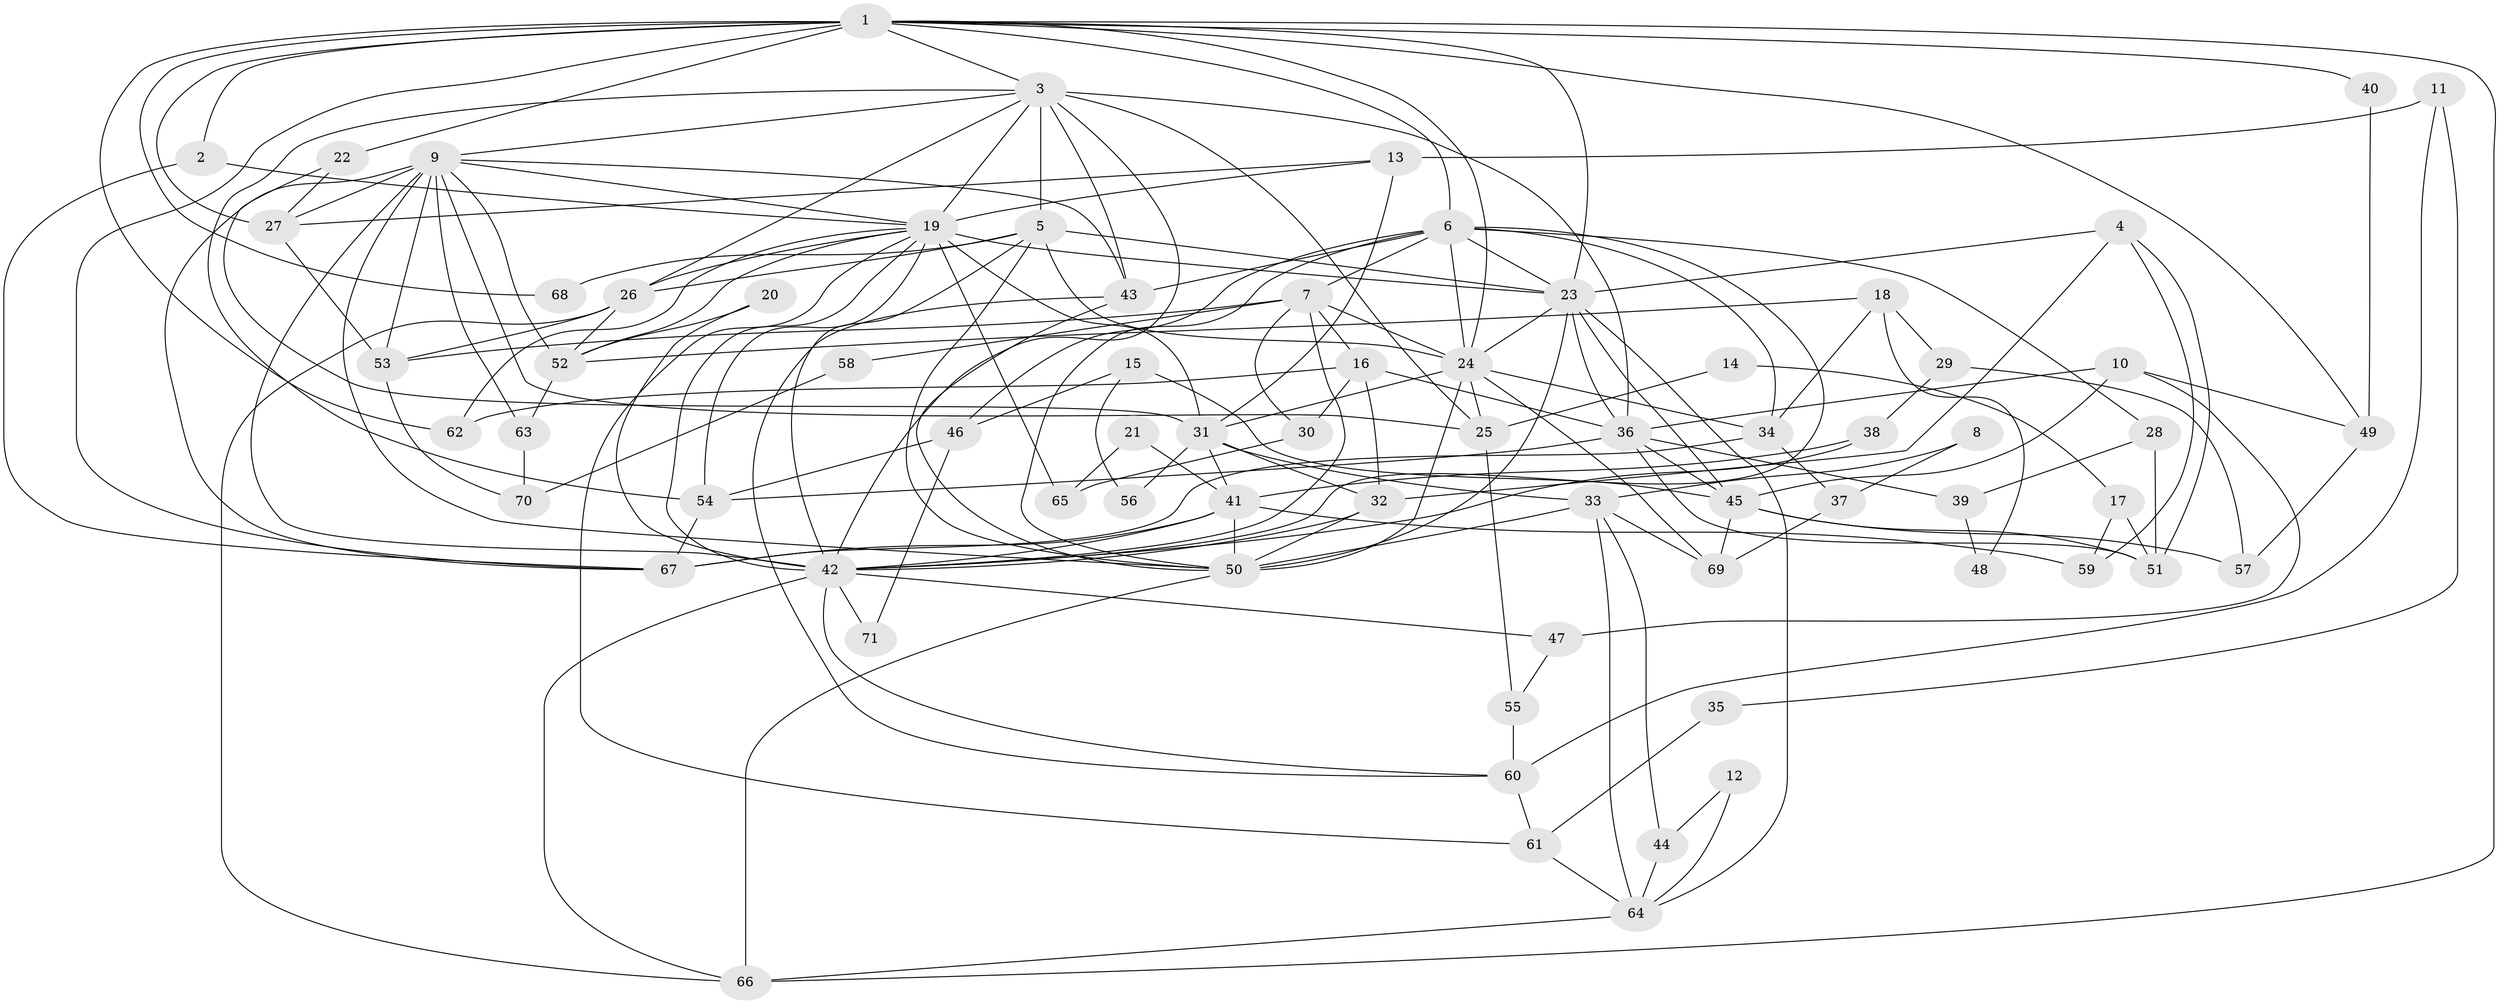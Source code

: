 // original degree distribution, {6: 0.1111111111111111, 3: 0.28205128205128205, 4: 0.19658119658119658, 5: 0.20512820512820512, 2: 0.15384615384615385, 7: 0.042735042735042736, 8: 0.008547008547008548}
// Generated by graph-tools (version 1.1) at 2025/50/03/04/25 22:50:53]
// undirected, 71 vertices, 173 edges
graph export_dot {
  node [color=gray90,style=filled];
  1;
  2;
  3;
  4;
  5;
  6;
  7;
  8;
  9;
  10;
  11;
  12;
  13;
  14;
  15;
  16;
  17;
  18;
  19;
  20;
  21;
  22;
  23;
  24;
  25;
  26;
  27;
  28;
  29;
  30;
  31;
  32;
  33;
  34;
  35;
  36;
  37;
  38;
  39;
  40;
  41;
  42;
  43;
  44;
  45;
  46;
  47;
  48;
  49;
  50;
  51;
  52;
  53;
  54;
  55;
  56;
  57;
  58;
  59;
  60;
  61;
  62;
  63;
  64;
  65;
  66;
  67;
  68;
  69;
  70;
  71;
  1 -- 2 [weight=1.0];
  1 -- 3 [weight=1.0];
  1 -- 6 [weight=1.0];
  1 -- 22 [weight=1.0];
  1 -- 23 [weight=1.0];
  1 -- 24 [weight=1.0];
  1 -- 27 [weight=2.0];
  1 -- 40 [weight=1.0];
  1 -- 49 [weight=1.0];
  1 -- 62 [weight=1.0];
  1 -- 66 [weight=1.0];
  1 -- 67 [weight=1.0];
  1 -- 68 [weight=1.0];
  2 -- 19 [weight=1.0];
  2 -- 67 [weight=1.0];
  3 -- 5 [weight=2.0];
  3 -- 9 [weight=1.0];
  3 -- 19 [weight=1.0];
  3 -- 25 [weight=1.0];
  3 -- 26 [weight=1.0];
  3 -- 36 [weight=2.0];
  3 -- 42 [weight=1.0];
  3 -- 43 [weight=1.0];
  3 -- 54 [weight=1.0];
  4 -- 23 [weight=1.0];
  4 -- 32 [weight=1.0];
  4 -- 51 [weight=1.0];
  4 -- 59 [weight=1.0];
  5 -- 23 [weight=2.0];
  5 -- 24 [weight=2.0];
  5 -- 26 [weight=1.0];
  5 -- 42 [weight=2.0];
  5 -- 50 [weight=1.0];
  5 -- 68 [weight=1.0];
  6 -- 7 [weight=1.0];
  6 -- 23 [weight=1.0];
  6 -- 24 [weight=1.0];
  6 -- 28 [weight=1.0];
  6 -- 34 [weight=1.0];
  6 -- 42 [weight=1.0];
  6 -- 43 [weight=1.0];
  6 -- 46 [weight=1.0];
  6 -- 50 [weight=2.0];
  7 -- 16 [weight=2.0];
  7 -- 24 [weight=1.0];
  7 -- 30 [weight=1.0];
  7 -- 42 [weight=1.0];
  7 -- 53 [weight=1.0];
  7 -- 58 [weight=1.0];
  8 -- 33 [weight=1.0];
  8 -- 37 [weight=1.0];
  9 -- 19 [weight=1.0];
  9 -- 25 [weight=1.0];
  9 -- 27 [weight=1.0];
  9 -- 42 [weight=1.0];
  9 -- 43 [weight=1.0];
  9 -- 50 [weight=1.0];
  9 -- 52 [weight=1.0];
  9 -- 53 [weight=1.0];
  9 -- 63 [weight=1.0];
  9 -- 67 [weight=1.0];
  10 -- 36 [weight=1.0];
  10 -- 45 [weight=1.0];
  10 -- 47 [weight=1.0];
  10 -- 49 [weight=1.0];
  11 -- 13 [weight=1.0];
  11 -- 35 [weight=1.0];
  11 -- 60 [weight=1.0];
  12 -- 44 [weight=1.0];
  12 -- 64 [weight=1.0];
  13 -- 19 [weight=1.0];
  13 -- 27 [weight=1.0];
  13 -- 31 [weight=1.0];
  14 -- 17 [weight=1.0];
  14 -- 25 [weight=1.0];
  15 -- 45 [weight=1.0];
  15 -- 46 [weight=1.0];
  15 -- 56 [weight=1.0];
  16 -- 30 [weight=2.0];
  16 -- 32 [weight=1.0];
  16 -- 36 [weight=1.0];
  16 -- 62 [weight=1.0];
  17 -- 51 [weight=1.0];
  17 -- 59 [weight=1.0];
  18 -- 29 [weight=1.0];
  18 -- 34 [weight=1.0];
  18 -- 48 [weight=1.0];
  18 -- 52 [weight=1.0];
  19 -- 23 [weight=1.0];
  19 -- 26 [weight=1.0];
  19 -- 31 [weight=4.0];
  19 -- 42 [weight=1.0];
  19 -- 52 [weight=1.0];
  19 -- 54 [weight=1.0];
  19 -- 61 [weight=1.0];
  19 -- 62 [weight=1.0];
  19 -- 65 [weight=2.0];
  20 -- 42 [weight=1.0];
  20 -- 52 [weight=1.0];
  21 -- 41 [weight=1.0];
  21 -- 65 [weight=1.0];
  22 -- 27 [weight=1.0];
  22 -- 31 [weight=1.0];
  23 -- 24 [weight=1.0];
  23 -- 36 [weight=1.0];
  23 -- 45 [weight=1.0];
  23 -- 50 [weight=2.0];
  23 -- 64 [weight=1.0];
  24 -- 25 [weight=1.0];
  24 -- 31 [weight=3.0];
  24 -- 34 [weight=1.0];
  24 -- 50 [weight=2.0];
  24 -- 69 [weight=1.0];
  25 -- 55 [weight=1.0];
  26 -- 52 [weight=1.0];
  26 -- 53 [weight=1.0];
  26 -- 66 [weight=1.0];
  27 -- 53 [weight=1.0];
  28 -- 39 [weight=1.0];
  28 -- 51 [weight=1.0];
  29 -- 38 [weight=1.0];
  29 -- 57 [weight=1.0];
  30 -- 65 [weight=1.0];
  31 -- 32 [weight=1.0];
  31 -- 33 [weight=1.0];
  31 -- 41 [weight=1.0];
  31 -- 56 [weight=1.0];
  32 -- 42 [weight=1.0];
  32 -- 50 [weight=1.0];
  33 -- 44 [weight=1.0];
  33 -- 50 [weight=1.0];
  33 -- 64 [weight=1.0];
  33 -- 69 [weight=1.0];
  34 -- 37 [weight=1.0];
  34 -- 67 [weight=1.0];
  35 -- 61 [weight=1.0];
  36 -- 39 [weight=2.0];
  36 -- 45 [weight=1.0];
  36 -- 51 [weight=1.0];
  36 -- 54 [weight=1.0];
  37 -- 69 [weight=1.0];
  38 -- 41 [weight=1.0];
  38 -- 42 [weight=1.0];
  39 -- 48 [weight=1.0];
  40 -- 49 [weight=1.0];
  41 -- 42 [weight=1.0];
  41 -- 50 [weight=1.0];
  41 -- 59 [weight=1.0];
  41 -- 67 [weight=1.0];
  42 -- 47 [weight=1.0];
  42 -- 60 [weight=1.0];
  42 -- 66 [weight=1.0];
  42 -- 71 [weight=1.0];
  43 -- 50 [weight=1.0];
  43 -- 60 [weight=1.0];
  44 -- 64 [weight=1.0];
  45 -- 51 [weight=1.0];
  45 -- 57 [weight=1.0];
  45 -- 69 [weight=1.0];
  46 -- 54 [weight=1.0];
  46 -- 71 [weight=1.0];
  47 -- 55 [weight=1.0];
  49 -- 57 [weight=1.0];
  50 -- 66 [weight=1.0];
  52 -- 63 [weight=1.0];
  53 -- 70 [weight=1.0];
  54 -- 67 [weight=1.0];
  55 -- 60 [weight=1.0];
  58 -- 70 [weight=1.0];
  60 -- 61 [weight=1.0];
  61 -- 64 [weight=1.0];
  63 -- 70 [weight=1.0];
  64 -- 66 [weight=1.0];
}
